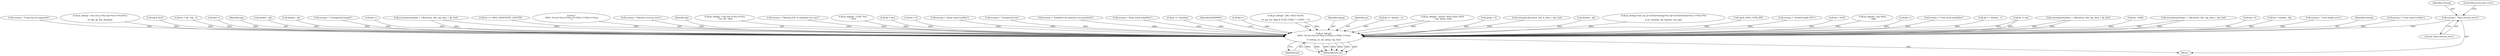 digraph "0_linux_0d62e9dd6da45bbf0f33a8617afc5fe774c8f45f@pointer" {
"1000889" [label="(Call,errmsg = \"Data overrun error\")"];
"1000953" [label="(Call,pr_debug(\"\nASN1: %s [m=%zu d=%zu ot=%02x t=%02x l=%zu]\n\",\n\t\t errmsg, pc, dp, optag, tag, len))"];
"1000949" [label="(Call,errmsg = \"Long tag not supported\")"];
"1000678" [label="(Call,pr_debug(\"- end cons t=%zu dp=%zu l=%zu/%zu\n\",\n\t\t\t tdp, dp, len, datalen))"];
"1000953" [label="(Call,pr_debug(\"\nASN1: %s [m=%zu d=%zu ot=%02x t=%02x l=%zu]\n\",\n\t\t errmsg, pc, dp, optag, tag, len))"];
"1000890" [label="(Identifier,errmsg)"];
"1000274" [label="(Call,tag & 0x1f)"];
"1000736" [label="(Call,len = dp - tdp - 2)"];
"1000269" [label="(Call,dp++)"];
"1000959" [label="(Identifier,tag)"];
"1000370" [label="(Call,datalen - dp)"];
"1000116" [label="(Block,)"];
"1000422" [label="(Call,datalen - dp)"];
"1000934" [label="(Call,errmsg = \"Unsupported length\")"];
"1000732" [label="(Call,dp++)"];
"1000492" [label="(Call,actions[machine[pc + 1]](context, hdr, tag, data + dp, len))"];
"1000352" [label="(Call,len == ASN1_INDEFINITE_LENGTH)"];
"1000960" [label="(Identifier,len)"];
"1000954" [label="(Literal,\"\nASN1: %s [m=%zu d=%zu ot=%02x t=%02x l=%zu]\n\")"];
"1000894" [label="(Call,errmsg = \"Machine overrun error\")"];
"1000957" [label="(Identifier,dp)"];
"1000777" [label="(Call,pr_debug(\"- cons len l=%zu d=%zu\n\", len, dp - tdp))"];
"1000924" [label="(Call,errmsg = \"Missing EOC in indefinite len cons\")"];
"1000565" [label="(Call,pr_debug(\"- LEAF: %zu\n\", len))"];
"1000747" [label="(Call,dp < len)"];
"1000891" [label="(Literal,\"Data overrun error\")"];
"1000170" [label="(Call,len = 0)"];
"1000904" [label="(Call,errmsg = \"Jump stack overflow\")"];
"1000944" [label="(Call,errmsg = \"Unexpected tag\")"];
"1000939" [label="(Call,errmsg = \"Indefinite len primitive not permitted\")"];
"1000899" [label="(Call,errmsg = \"Jump stack underflow\")"];
"1000200" [label="(Call,pc >= machlen)"];
"1000963" [label="(Identifier,EBADMSG)"];
"1000704" [label="(Call,dp++)"];
"1000472" [label="(Call,pr_debug(\"- TAG: %02x %zu%s\n\",\n\t\t\t tag, len, flags & FLAG_CONS ? \" CONS\" : \"\"))"];
"1000889" [label="(Call,errmsg = \"Data overrun error\")"];
"1000958" [label="(Identifier,optag)"];
"1000956" [label="(Identifier,pc)"];
"1000390" [label="(Call,dp >= datalen - n)"];
"1000312" [label="(Call,pr_debug(\"- match? %02x %02x %02x\n\", tag, optag, tmp))"];
"1000149" [label="(Call,optag = 0)"];
"1000810" [label="(Call,actions[act](context, hdr, 0, data + tdp, len))"];
"1000695" [label="(Call,datalen - dp)"];
"1000190" [label="(Call,pr_debug(\"next_op: pc=\e[32m%zu\e[m/%zu dp=\e[33m%zu\e[m/%zu C=%d J=%d\n\",\n\t\t pc, machlen, dp, datalen, csp, jsp))"];
"1000359" [label="(Call,tag & ASN1_CONS_BIT)"];
"1000929" [label="(Call,errmsg = \"Invalid length EOC\")"];
"1000346" [label="(Call,len > 0x7f)"];
"1000964" [label="(MethodReturn,int)"];
"1000892" [label="(ControlStructure,goto error;)"];
"1000284" [label="(Call,pr_debug(\"- any %02x\n\", tag))"];
"1000343" [label="(Call,dp++)"];
"1000909" [label="(Call,errmsg = \"Cons stack underflow\")"];
"1000259" [label="(Call,dp >= datalen - 1)"];
"1000770" [label="(Call,dp != len)"];
"1000512" [label="(Call,actions[machine[pc + 2]](context, hdr, tag, data + dp, len))"];
"1000379" [label="(Call,len - 0x80)"];
"1000840" [label="(Call,actions[machine[pc + 1]](context, hdr, tag, data + tdp, len))"];
"1000137" [label="(Call,tag = 0)"];
"1000420" [label="(Call,len > datalen - dp)"];
"1000919" [label="(Call,errmsg = \"Cons length error\")"];
"1000955" [label="(Identifier,errmsg)"];
"1000914" [label="(Call,errmsg = \"Cons stack overflow\")"];
"1000889" -> "1000116"  [label="AST: "];
"1000889" -> "1000891"  [label="CFG: "];
"1000890" -> "1000889"  [label="AST: "];
"1000891" -> "1000889"  [label="AST: "];
"1000892" -> "1000889"  [label="CFG: "];
"1000889" -> "1000953"  [label="DDG: "];
"1000953" -> "1000116"  [label="AST: "];
"1000953" -> "1000960"  [label="CFG: "];
"1000954" -> "1000953"  [label="AST: "];
"1000955" -> "1000953"  [label="AST: "];
"1000956" -> "1000953"  [label="AST: "];
"1000957" -> "1000953"  [label="AST: "];
"1000958" -> "1000953"  [label="AST: "];
"1000959" -> "1000953"  [label="AST: "];
"1000960" -> "1000953"  [label="AST: "];
"1000963" -> "1000953"  [label="CFG: "];
"1000953" -> "1000964"  [label="DDG: "];
"1000953" -> "1000964"  [label="DDG: "];
"1000953" -> "1000964"  [label="DDG: "];
"1000953" -> "1000964"  [label="DDG: "];
"1000953" -> "1000964"  [label="DDG: "];
"1000953" -> "1000964"  [label="DDG: "];
"1000953" -> "1000964"  [label="DDG: "];
"1000919" -> "1000953"  [label="DDG: "];
"1000934" -> "1000953"  [label="DDG: "];
"1000904" -> "1000953"  [label="DDG: "];
"1000894" -> "1000953"  [label="DDG: "];
"1000924" -> "1000953"  [label="DDG: "];
"1000949" -> "1000953"  [label="DDG: "];
"1000939" -> "1000953"  [label="DDG: "];
"1000944" -> "1000953"  [label="DDG: "];
"1000929" -> "1000953"  [label="DDG: "];
"1000914" -> "1000953"  [label="DDG: "];
"1000899" -> "1000953"  [label="DDG: "];
"1000909" -> "1000953"  [label="DDG: "];
"1000200" -> "1000953"  [label="DDG: "];
"1000259" -> "1000953"  [label="DDG: "];
"1000695" -> "1000953"  [label="DDG: "];
"1000370" -> "1000953"  [label="DDG: "];
"1000190" -> "1000953"  [label="DDG: "];
"1000343" -> "1000953"  [label="DDG: "];
"1000422" -> "1000953"  [label="DDG: "];
"1000704" -> "1000953"  [label="DDG: "];
"1000390" -> "1000953"  [label="DDG: "];
"1000269" -> "1000953"  [label="DDG: "];
"1000770" -> "1000953"  [label="DDG: "];
"1000770" -> "1000953"  [label="DDG: "];
"1000732" -> "1000953"  [label="DDG: "];
"1000312" -> "1000953"  [label="DDG: "];
"1000312" -> "1000953"  [label="DDG: "];
"1000149" -> "1000953"  [label="DDG: "];
"1000284" -> "1000953"  [label="DDG: "];
"1000840" -> "1000953"  [label="DDG: "];
"1000840" -> "1000953"  [label="DDG: "];
"1000274" -> "1000953"  [label="DDG: "];
"1000492" -> "1000953"  [label="DDG: "];
"1000492" -> "1000953"  [label="DDG: "];
"1000359" -> "1000953"  [label="DDG: "];
"1000137" -> "1000953"  [label="DDG: "];
"1000512" -> "1000953"  [label="DDG: "];
"1000512" -> "1000953"  [label="DDG: "];
"1000472" -> "1000953"  [label="DDG: "];
"1000472" -> "1000953"  [label="DDG: "];
"1000810" -> "1000953"  [label="DDG: "];
"1000352" -> "1000953"  [label="DDG: "];
"1000346" -> "1000953"  [label="DDG: "];
"1000379" -> "1000953"  [label="DDG: "];
"1000565" -> "1000953"  [label="DDG: "];
"1000420" -> "1000953"  [label="DDG: "];
"1000736" -> "1000953"  [label="DDG: "];
"1000170" -> "1000953"  [label="DDG: "];
"1000777" -> "1000953"  [label="DDG: "];
"1000678" -> "1000953"  [label="DDG: "];
"1000747" -> "1000953"  [label="DDG: "];
}
